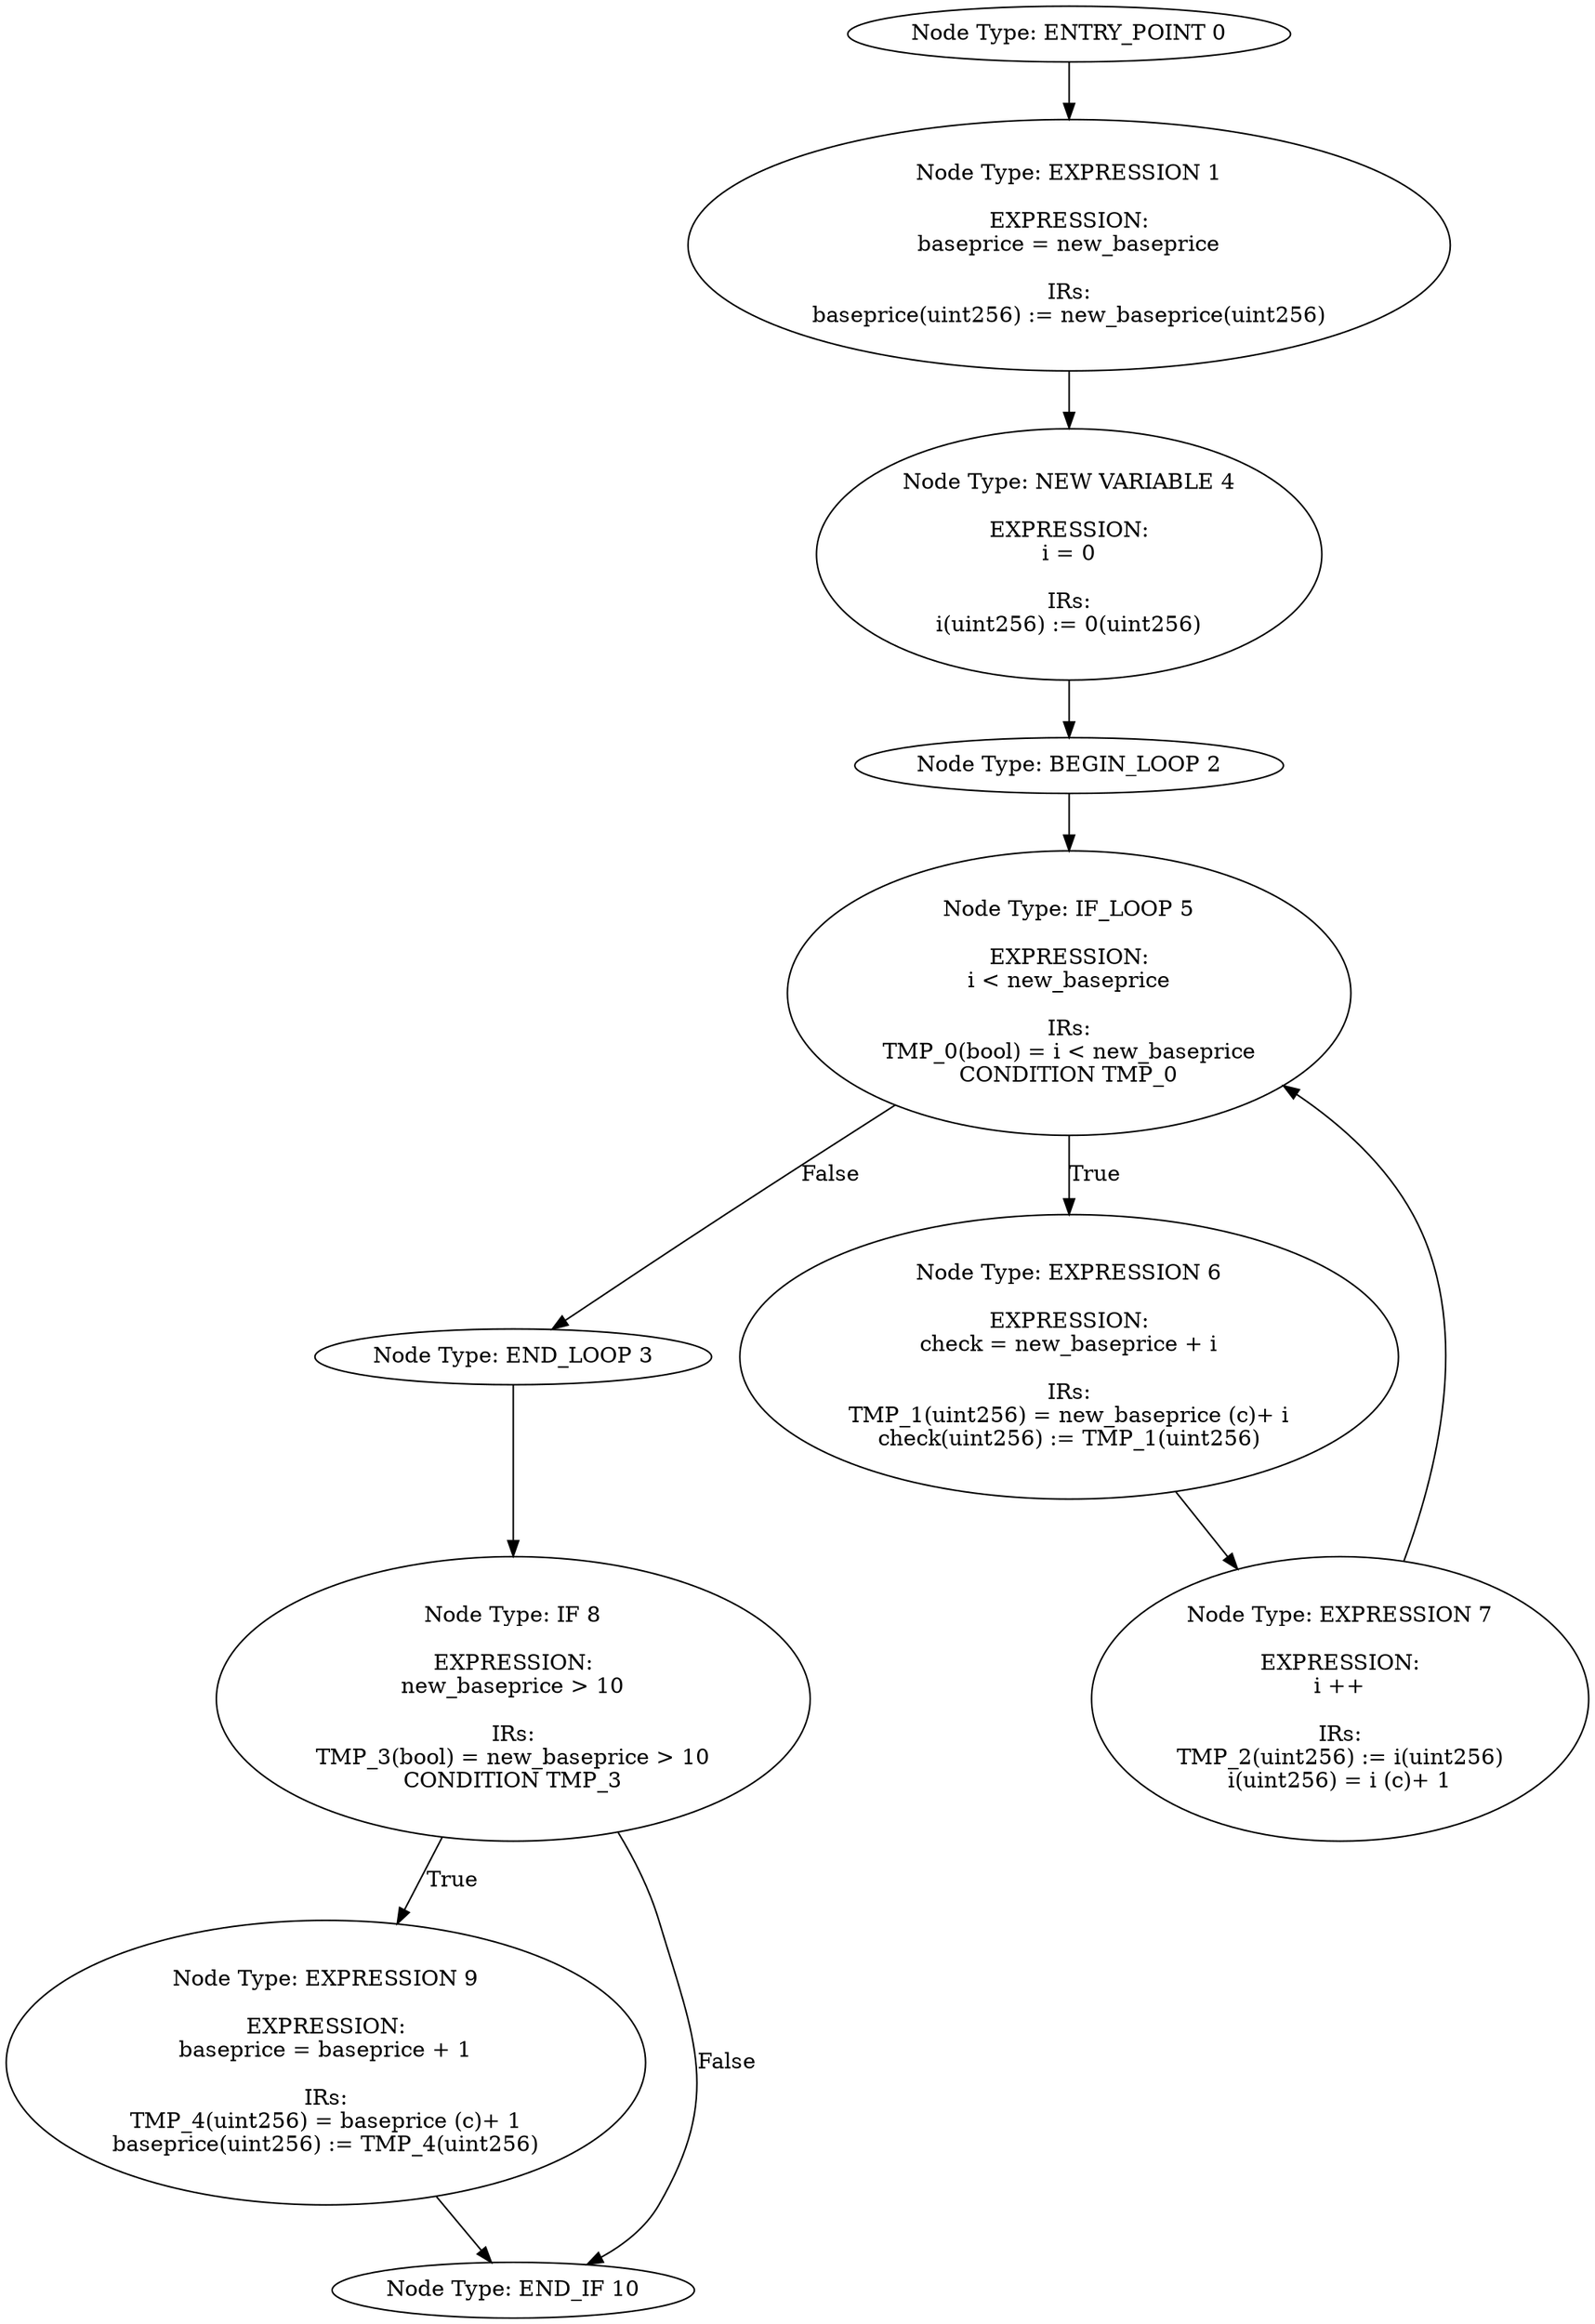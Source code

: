 digraph{
0[label="Node Type: ENTRY_POINT 0
"];
0->1;
1[label="Node Type: EXPRESSION 1

EXPRESSION:
baseprice = new_baseprice

IRs:
baseprice(uint256) := new_baseprice(uint256)"];
1->4;
2[label="Node Type: BEGIN_LOOP 2
"];
2->5;
3[label="Node Type: END_LOOP 3
"];
3->8;
4[label="Node Type: NEW VARIABLE 4

EXPRESSION:
i = 0

IRs:
i(uint256) := 0(uint256)"];
4->2;
5[label="Node Type: IF_LOOP 5

EXPRESSION:
i < new_baseprice

IRs:
TMP_0(bool) = i < new_baseprice
CONDITION TMP_0"];
5->6[label="True"];
5->3[label="False"];
6[label="Node Type: EXPRESSION 6

EXPRESSION:
check = new_baseprice + i

IRs:
TMP_1(uint256) = new_baseprice (c)+ i
check(uint256) := TMP_1(uint256)"];
6->7;
7[label="Node Type: EXPRESSION 7

EXPRESSION:
i ++

IRs:
TMP_2(uint256) := i(uint256)
i(uint256) = i (c)+ 1"];
7->5;
8[label="Node Type: IF 8

EXPRESSION:
new_baseprice > 10

IRs:
TMP_3(bool) = new_baseprice > 10
CONDITION TMP_3"];
8->9[label="True"];
8->10[label="False"];
9[label="Node Type: EXPRESSION 9

EXPRESSION:
baseprice = baseprice + 1

IRs:
TMP_4(uint256) = baseprice (c)+ 1
baseprice(uint256) := TMP_4(uint256)"];
9->10;
10[label="Node Type: END_IF 10
"];
}
